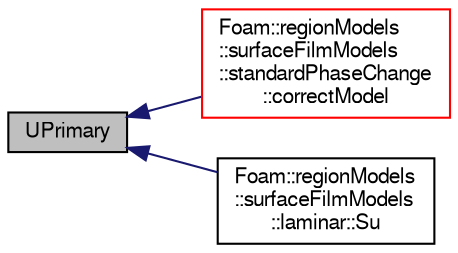 digraph "UPrimary"
{
  bgcolor="transparent";
  edge [fontname="FreeSans",fontsize="10",labelfontname="FreeSans",labelfontsize="10"];
  node [fontname="FreeSans",fontsize="10",shape=record];
  rankdir="LR";
  Node3399 [label="UPrimary",height=0.2,width=0.4,color="black", fillcolor="grey75", style="filled", fontcolor="black"];
  Node3399 -> Node3400 [dir="back",color="midnightblue",fontsize="10",style="solid",fontname="FreeSans"];
  Node3400 [label="Foam::regionModels\l::surfaceFilmModels\l::standardPhaseChange\l::correctModel",height=0.2,width=0.4,color="red",URL="$a29174.html#abd12427a5e2dc465d748364b75b41c46",tooltip="Correct. "];
  Node3399 -> Node3402 [dir="back",color="midnightblue",fontsize="10",style="solid",fontname="FreeSans"];
  Node3402 [label="Foam::regionModels\l::surfaceFilmModels\l::laminar::Su",height=0.2,width=0.4,color="black",URL="$a29074.html#aca01e51c28f070cac3e78d7a5a8a5d0a",tooltip="Return the source for the film momentum equation. "];
}
